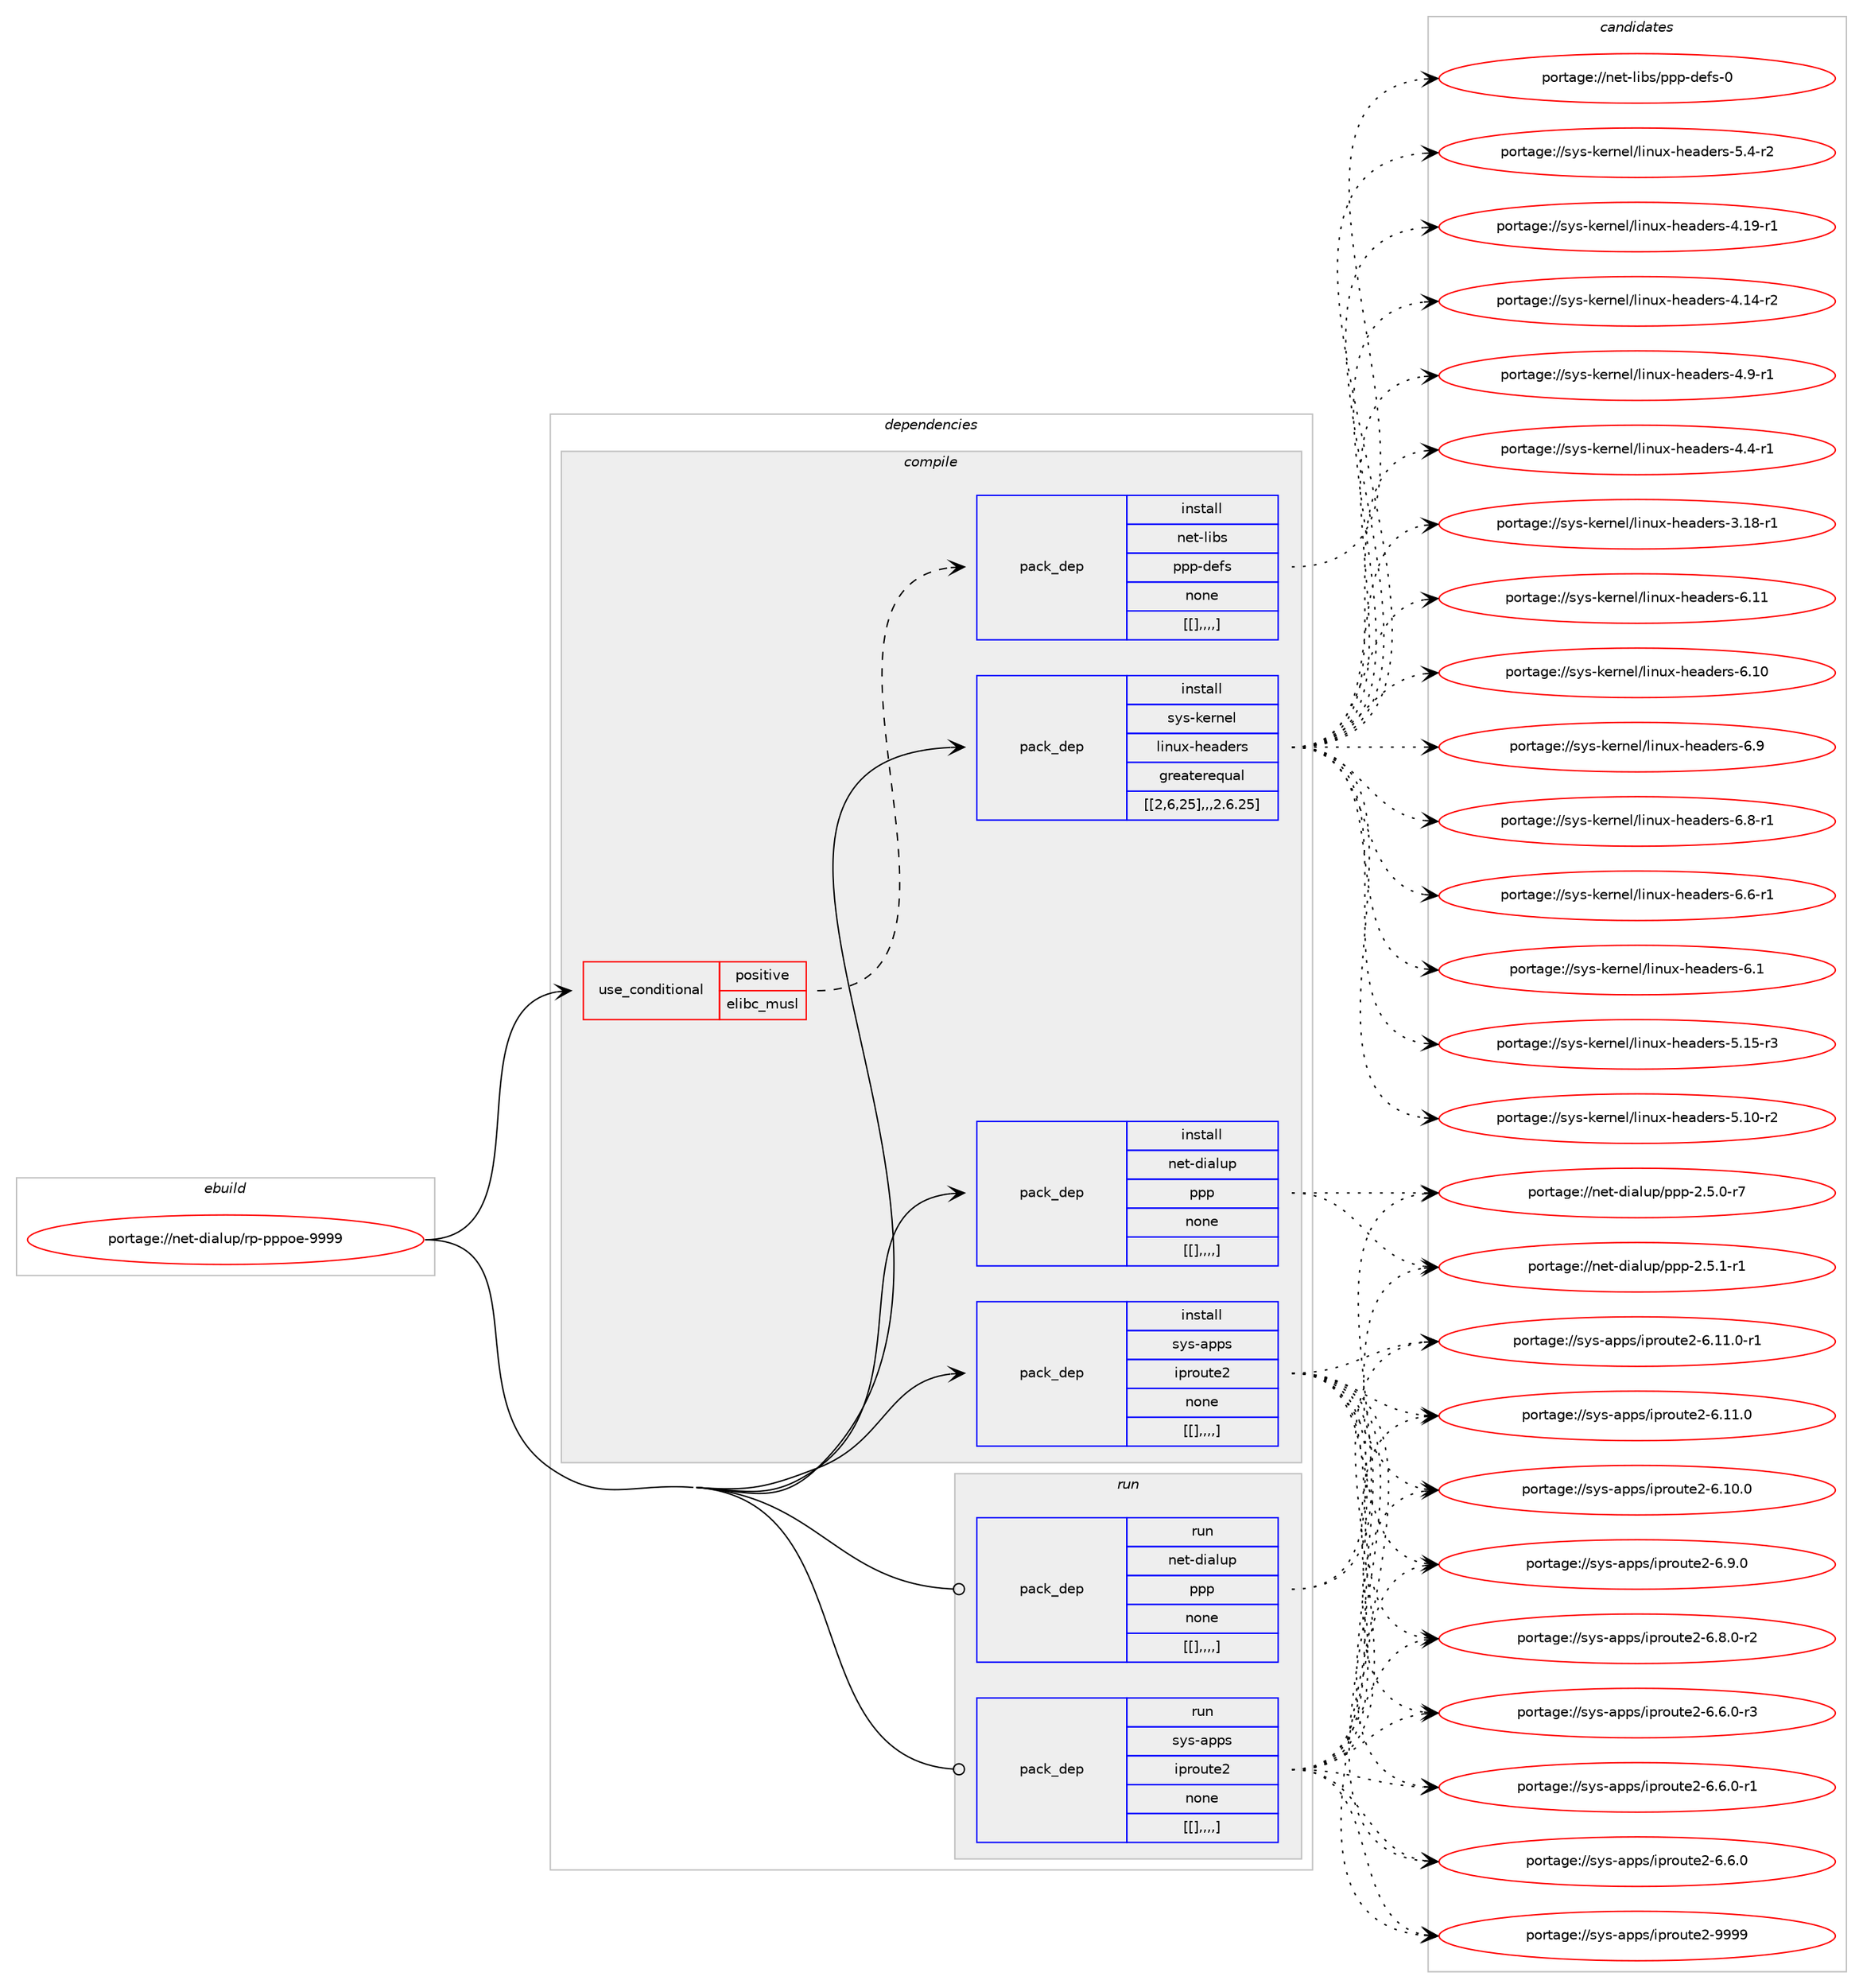 digraph prolog {

# *************
# Graph options
# *************

newrank=true;
concentrate=true;
compound=true;
graph [rankdir=LR,fontname=Helvetica,fontsize=10,ranksep=1.5];#, ranksep=2.5, nodesep=0.2];
edge  [arrowhead=vee];
node  [fontname=Helvetica,fontsize=10];

# **********
# The ebuild
# **********

subgraph cluster_leftcol {
color=gray;
label=<<i>ebuild</i>>;
id [label="portage://net-dialup/rp-pppoe-9999", color=red, width=4, href="../net-dialup/rp-pppoe-9999.svg"];
}

# ****************
# The dependencies
# ****************

subgraph cluster_midcol {
color=gray;
label=<<i>dependencies</i>>;
subgraph cluster_compile {
fillcolor="#eeeeee";
style=filled;
label=<<i>compile</i>>;
subgraph cond2 {
dependency3 [label=<<TABLE BORDER="0" CELLBORDER="1" CELLSPACING="0" CELLPADDING="4"><TR><TD ROWSPAN="3" CELLPADDING="10">use_conditional</TD></TR><TR><TD>positive</TD></TR><TR><TD>elibc_musl</TD></TR></TABLE>>, shape=none, color=red];
subgraph pack2 {
dependency4 [label=<<TABLE BORDER="0" CELLBORDER="1" CELLSPACING="0" CELLPADDING="4" WIDTH="220"><TR><TD ROWSPAN="6" CELLPADDING="30">pack_dep</TD></TR><TR><TD WIDTH="110">install</TD></TR><TR><TD>net-libs</TD></TR><TR><TD>ppp-defs</TD></TR><TR><TD>none</TD></TR><TR><TD>[[],,,,]</TD></TR></TABLE>>, shape=none, color=blue];
}
dependency3:e -> dependency4:w [weight=20,style="dashed",arrowhead="vee"];
}
id:e -> dependency3:w [weight=20,style="solid",arrowhead="vee"];
subgraph pack42 {
dependency61 [label=<<TABLE BORDER="0" CELLBORDER="1" CELLSPACING="0" CELLPADDING="4" WIDTH="220"><TR><TD ROWSPAN="6" CELLPADDING="30">pack_dep</TD></TR><TR><TD WIDTH="110">install</TD></TR><TR><TD>net-dialup</TD></TR><TR><TD>ppp</TD></TR><TR><TD>none</TD></TR><TR><TD>[[],,,,]</TD></TR></TABLE>>, shape=none, color=blue];
}
id:e -> dependency61:w [weight=20,style="solid",arrowhead="vee"];
subgraph pack51 {
dependency73 [label=<<TABLE BORDER="0" CELLBORDER="1" CELLSPACING="0" CELLPADDING="4" WIDTH="220"><TR><TD ROWSPAN="6" CELLPADDING="30">pack_dep</TD></TR><TR><TD WIDTH="110">install</TD></TR><TR><TD>sys-apps</TD></TR><TR><TD>iproute2</TD></TR><TR><TD>none</TD></TR><TR><TD>[[],,,,]</TD></TR></TABLE>>, shape=none, color=blue];
}
id:e -> dependency73:w [weight=20,style="solid",arrowhead="vee"];
subgraph pack66 {
dependency79 [label=<<TABLE BORDER="0" CELLBORDER="1" CELLSPACING="0" CELLPADDING="4" WIDTH="220"><TR><TD ROWSPAN="6" CELLPADDING="30">pack_dep</TD></TR><TR><TD WIDTH="110">install</TD></TR><TR><TD>sys-kernel</TD></TR><TR><TD>linux-headers</TD></TR><TR><TD>greaterequal</TD></TR><TR><TD>[[2,6,25],,,2.6.25]</TD></TR></TABLE>>, shape=none, color=blue];
}
id:e -> dependency79:w [weight=20,style="solid",arrowhead="vee"];
}
subgraph cluster_compileandrun {
fillcolor="#eeeeee";
style=filled;
label=<<i>compile and run</i>>;
}
subgraph cluster_run {
fillcolor="#eeeeee";
style=filled;
label=<<i>run</i>>;
subgraph pack71 {
dependency87 [label=<<TABLE BORDER="0" CELLBORDER="1" CELLSPACING="0" CELLPADDING="4" WIDTH="220"><TR><TD ROWSPAN="6" CELLPADDING="30">pack_dep</TD></TR><TR><TD WIDTH="110">run</TD></TR><TR><TD>net-dialup</TD></TR><TR><TD>ppp</TD></TR><TR><TD>none</TD></TR><TR><TD>[[],,,,]</TD></TR></TABLE>>, shape=none, color=blue];
}
id:e -> dependency87:w [weight=20,style="solid",arrowhead="odot"];
subgraph pack74 {
dependency100 [label=<<TABLE BORDER="0" CELLBORDER="1" CELLSPACING="0" CELLPADDING="4" WIDTH="220"><TR><TD ROWSPAN="6" CELLPADDING="30">pack_dep</TD></TR><TR><TD WIDTH="110">run</TD></TR><TR><TD>sys-apps</TD></TR><TR><TD>iproute2</TD></TR><TR><TD>none</TD></TR><TR><TD>[[],,,,]</TD></TR></TABLE>>, shape=none, color=blue];
}
id:e -> dependency100:w [weight=20,style="solid",arrowhead="odot"];
}
}

# **************
# The candidates
# **************

subgraph cluster_choices {
rank=same;
color=gray;
label=<<i>candidates</i>>;

subgraph choice26 {
color=black;
nodesep=1;
choice110101116451081059811547112112112451001011021154548 [label="portage://net-libs/ppp-defs-0", color=red, width=4,href="../net-libs/ppp-defs-0.svg"];
dependency4:e -> choice110101116451081059811547112112112451001011021154548:w [style=dotted,weight="100"];
}
subgraph choice52 {
color=black;
nodesep=1;
choice1101011164510010597108117112471121121124550465346494511449 [label="portage://net-dialup/ppp-2.5.1-r1", color=red, width=4,href="../net-dialup/ppp-2.5.1-r1.svg"];
choice1101011164510010597108117112471121121124550465346484511455 [label="portage://net-dialup/ppp-2.5.0-r7", color=red, width=4,href="../net-dialup/ppp-2.5.0-r7.svg"];
dependency61:e -> choice1101011164510010597108117112471121121124550465346494511449:w [style=dotted,weight="100"];
dependency61:e -> choice1101011164510010597108117112471121121124550465346484511455:w [style=dotted,weight="100"];
}
subgraph choice55 {
color=black;
nodesep=1;
choice115121115459711211211547105112114111117116101504557575757 [label="portage://sys-apps/iproute2-9999", color=red, width=4,href="../sys-apps/iproute2-9999.svg"];
choice11512111545971121121154710511211411111711610150455446494946484511449 [label="portage://sys-apps/iproute2-6.11.0-r1", color=red, width=4,href="../sys-apps/iproute2-6.11.0-r1.svg"];
choice1151211154597112112115471051121141111171161015045544649494648 [label="portage://sys-apps/iproute2-6.11.0", color=red, width=4,href="../sys-apps/iproute2-6.11.0.svg"];
choice1151211154597112112115471051121141111171161015045544649484648 [label="portage://sys-apps/iproute2-6.10.0", color=red, width=4,href="../sys-apps/iproute2-6.10.0.svg"];
choice11512111545971121121154710511211411111711610150455446574648 [label="portage://sys-apps/iproute2-6.9.0", color=red, width=4,href="../sys-apps/iproute2-6.9.0.svg"];
choice115121115459711211211547105112114111117116101504554465646484511450 [label="portage://sys-apps/iproute2-6.8.0-r2", color=red, width=4,href="../sys-apps/iproute2-6.8.0-r2.svg"];
choice115121115459711211211547105112114111117116101504554465446484511451 [label="portage://sys-apps/iproute2-6.6.0-r3", color=red, width=4,href="../sys-apps/iproute2-6.6.0-r3.svg"];
choice115121115459711211211547105112114111117116101504554465446484511449 [label="portage://sys-apps/iproute2-6.6.0-r1", color=red, width=4,href="../sys-apps/iproute2-6.6.0-r1.svg"];
choice11512111545971121121154710511211411111711610150455446544648 [label="portage://sys-apps/iproute2-6.6.0", color=red, width=4,href="../sys-apps/iproute2-6.6.0.svg"];
dependency73:e -> choice115121115459711211211547105112114111117116101504557575757:w [style=dotted,weight="100"];
dependency73:e -> choice11512111545971121121154710511211411111711610150455446494946484511449:w [style=dotted,weight="100"];
dependency73:e -> choice1151211154597112112115471051121141111171161015045544649494648:w [style=dotted,weight="100"];
dependency73:e -> choice1151211154597112112115471051121141111171161015045544649484648:w [style=dotted,weight="100"];
dependency73:e -> choice11512111545971121121154710511211411111711610150455446574648:w [style=dotted,weight="100"];
dependency73:e -> choice115121115459711211211547105112114111117116101504554465646484511450:w [style=dotted,weight="100"];
dependency73:e -> choice115121115459711211211547105112114111117116101504554465446484511451:w [style=dotted,weight="100"];
dependency73:e -> choice115121115459711211211547105112114111117116101504554465446484511449:w [style=dotted,weight="100"];
dependency73:e -> choice11512111545971121121154710511211411111711610150455446544648:w [style=dotted,weight="100"];
}
subgraph choice60 {
color=black;
nodesep=1;
choice115121115451071011141101011084710810511011712045104101971001011141154554464949 [label="portage://sys-kernel/linux-headers-6.11", color=red, width=4,href="../sys-kernel/linux-headers-6.11.svg"];
choice115121115451071011141101011084710810511011712045104101971001011141154554464948 [label="portage://sys-kernel/linux-headers-6.10", color=red, width=4,href="../sys-kernel/linux-headers-6.10.svg"];
choice1151211154510710111411010110847108105110117120451041019710010111411545544657 [label="portage://sys-kernel/linux-headers-6.9", color=red, width=4,href="../sys-kernel/linux-headers-6.9.svg"];
choice11512111545107101114110101108471081051101171204510410197100101114115455446564511449 [label="portage://sys-kernel/linux-headers-6.8-r1", color=red, width=4,href="../sys-kernel/linux-headers-6.8-r1.svg"];
choice11512111545107101114110101108471081051101171204510410197100101114115455446544511449 [label="portage://sys-kernel/linux-headers-6.6-r1", color=red, width=4,href="../sys-kernel/linux-headers-6.6-r1.svg"];
choice1151211154510710111411010110847108105110117120451041019710010111411545544649 [label="portage://sys-kernel/linux-headers-6.1", color=red, width=4,href="../sys-kernel/linux-headers-6.1.svg"];
choice1151211154510710111411010110847108105110117120451041019710010111411545534649534511451 [label="portage://sys-kernel/linux-headers-5.15-r3", color=red, width=4,href="../sys-kernel/linux-headers-5.15-r3.svg"];
choice1151211154510710111411010110847108105110117120451041019710010111411545534649484511450 [label="portage://sys-kernel/linux-headers-5.10-r2", color=red, width=4,href="../sys-kernel/linux-headers-5.10-r2.svg"];
choice11512111545107101114110101108471081051101171204510410197100101114115455346524511450 [label="portage://sys-kernel/linux-headers-5.4-r2", color=red, width=4,href="../sys-kernel/linux-headers-5.4-r2.svg"];
choice1151211154510710111411010110847108105110117120451041019710010111411545524649574511449 [label="portage://sys-kernel/linux-headers-4.19-r1", color=red, width=4,href="../sys-kernel/linux-headers-4.19-r1.svg"];
choice1151211154510710111411010110847108105110117120451041019710010111411545524649524511450 [label="portage://sys-kernel/linux-headers-4.14-r2", color=red, width=4,href="../sys-kernel/linux-headers-4.14-r2.svg"];
choice11512111545107101114110101108471081051101171204510410197100101114115455246574511449 [label="portage://sys-kernel/linux-headers-4.9-r1", color=red, width=4,href="../sys-kernel/linux-headers-4.9-r1.svg"];
choice11512111545107101114110101108471081051101171204510410197100101114115455246524511449 [label="portage://sys-kernel/linux-headers-4.4-r1", color=red, width=4,href="../sys-kernel/linux-headers-4.4-r1.svg"];
choice1151211154510710111411010110847108105110117120451041019710010111411545514649564511449 [label="portage://sys-kernel/linux-headers-3.18-r1", color=red, width=4,href="../sys-kernel/linux-headers-3.18-r1.svg"];
dependency79:e -> choice115121115451071011141101011084710810511011712045104101971001011141154554464949:w [style=dotted,weight="100"];
dependency79:e -> choice115121115451071011141101011084710810511011712045104101971001011141154554464948:w [style=dotted,weight="100"];
dependency79:e -> choice1151211154510710111411010110847108105110117120451041019710010111411545544657:w [style=dotted,weight="100"];
dependency79:e -> choice11512111545107101114110101108471081051101171204510410197100101114115455446564511449:w [style=dotted,weight="100"];
dependency79:e -> choice11512111545107101114110101108471081051101171204510410197100101114115455446544511449:w [style=dotted,weight="100"];
dependency79:e -> choice1151211154510710111411010110847108105110117120451041019710010111411545544649:w [style=dotted,weight="100"];
dependency79:e -> choice1151211154510710111411010110847108105110117120451041019710010111411545534649534511451:w [style=dotted,weight="100"];
dependency79:e -> choice1151211154510710111411010110847108105110117120451041019710010111411545534649484511450:w [style=dotted,weight="100"];
dependency79:e -> choice11512111545107101114110101108471081051101171204510410197100101114115455346524511450:w [style=dotted,weight="100"];
dependency79:e -> choice1151211154510710111411010110847108105110117120451041019710010111411545524649574511449:w [style=dotted,weight="100"];
dependency79:e -> choice1151211154510710111411010110847108105110117120451041019710010111411545524649524511450:w [style=dotted,weight="100"];
dependency79:e -> choice11512111545107101114110101108471081051101171204510410197100101114115455246574511449:w [style=dotted,weight="100"];
dependency79:e -> choice11512111545107101114110101108471081051101171204510410197100101114115455246524511449:w [style=dotted,weight="100"];
dependency79:e -> choice1151211154510710111411010110847108105110117120451041019710010111411545514649564511449:w [style=dotted,weight="100"];
}
subgraph choice78 {
color=black;
nodesep=1;
choice1101011164510010597108117112471121121124550465346494511449 [label="portage://net-dialup/ppp-2.5.1-r1", color=red, width=4,href="../net-dialup/ppp-2.5.1-r1.svg"];
choice1101011164510010597108117112471121121124550465346484511455 [label="portage://net-dialup/ppp-2.5.0-r7", color=red, width=4,href="../net-dialup/ppp-2.5.0-r7.svg"];
dependency87:e -> choice1101011164510010597108117112471121121124550465346494511449:w [style=dotted,weight="100"];
dependency87:e -> choice1101011164510010597108117112471121121124550465346484511455:w [style=dotted,weight="100"];
}
subgraph choice79 {
color=black;
nodesep=1;
choice115121115459711211211547105112114111117116101504557575757 [label="portage://sys-apps/iproute2-9999", color=red, width=4,href="../sys-apps/iproute2-9999.svg"];
choice11512111545971121121154710511211411111711610150455446494946484511449 [label="portage://sys-apps/iproute2-6.11.0-r1", color=red, width=4,href="../sys-apps/iproute2-6.11.0-r1.svg"];
choice1151211154597112112115471051121141111171161015045544649494648 [label="portage://sys-apps/iproute2-6.11.0", color=red, width=4,href="../sys-apps/iproute2-6.11.0.svg"];
choice1151211154597112112115471051121141111171161015045544649484648 [label="portage://sys-apps/iproute2-6.10.0", color=red, width=4,href="../sys-apps/iproute2-6.10.0.svg"];
choice11512111545971121121154710511211411111711610150455446574648 [label="portage://sys-apps/iproute2-6.9.0", color=red, width=4,href="../sys-apps/iproute2-6.9.0.svg"];
choice115121115459711211211547105112114111117116101504554465646484511450 [label="portage://sys-apps/iproute2-6.8.0-r2", color=red, width=4,href="../sys-apps/iproute2-6.8.0-r2.svg"];
choice115121115459711211211547105112114111117116101504554465446484511451 [label="portage://sys-apps/iproute2-6.6.0-r3", color=red, width=4,href="../sys-apps/iproute2-6.6.0-r3.svg"];
choice115121115459711211211547105112114111117116101504554465446484511449 [label="portage://sys-apps/iproute2-6.6.0-r1", color=red, width=4,href="../sys-apps/iproute2-6.6.0-r1.svg"];
choice11512111545971121121154710511211411111711610150455446544648 [label="portage://sys-apps/iproute2-6.6.0", color=red, width=4,href="../sys-apps/iproute2-6.6.0.svg"];
dependency100:e -> choice115121115459711211211547105112114111117116101504557575757:w [style=dotted,weight="100"];
dependency100:e -> choice11512111545971121121154710511211411111711610150455446494946484511449:w [style=dotted,weight="100"];
dependency100:e -> choice1151211154597112112115471051121141111171161015045544649494648:w [style=dotted,weight="100"];
dependency100:e -> choice1151211154597112112115471051121141111171161015045544649484648:w [style=dotted,weight="100"];
dependency100:e -> choice11512111545971121121154710511211411111711610150455446574648:w [style=dotted,weight="100"];
dependency100:e -> choice115121115459711211211547105112114111117116101504554465646484511450:w [style=dotted,weight="100"];
dependency100:e -> choice115121115459711211211547105112114111117116101504554465446484511451:w [style=dotted,weight="100"];
dependency100:e -> choice115121115459711211211547105112114111117116101504554465446484511449:w [style=dotted,weight="100"];
dependency100:e -> choice11512111545971121121154710511211411111711610150455446544648:w [style=dotted,weight="100"];
}
}

}
